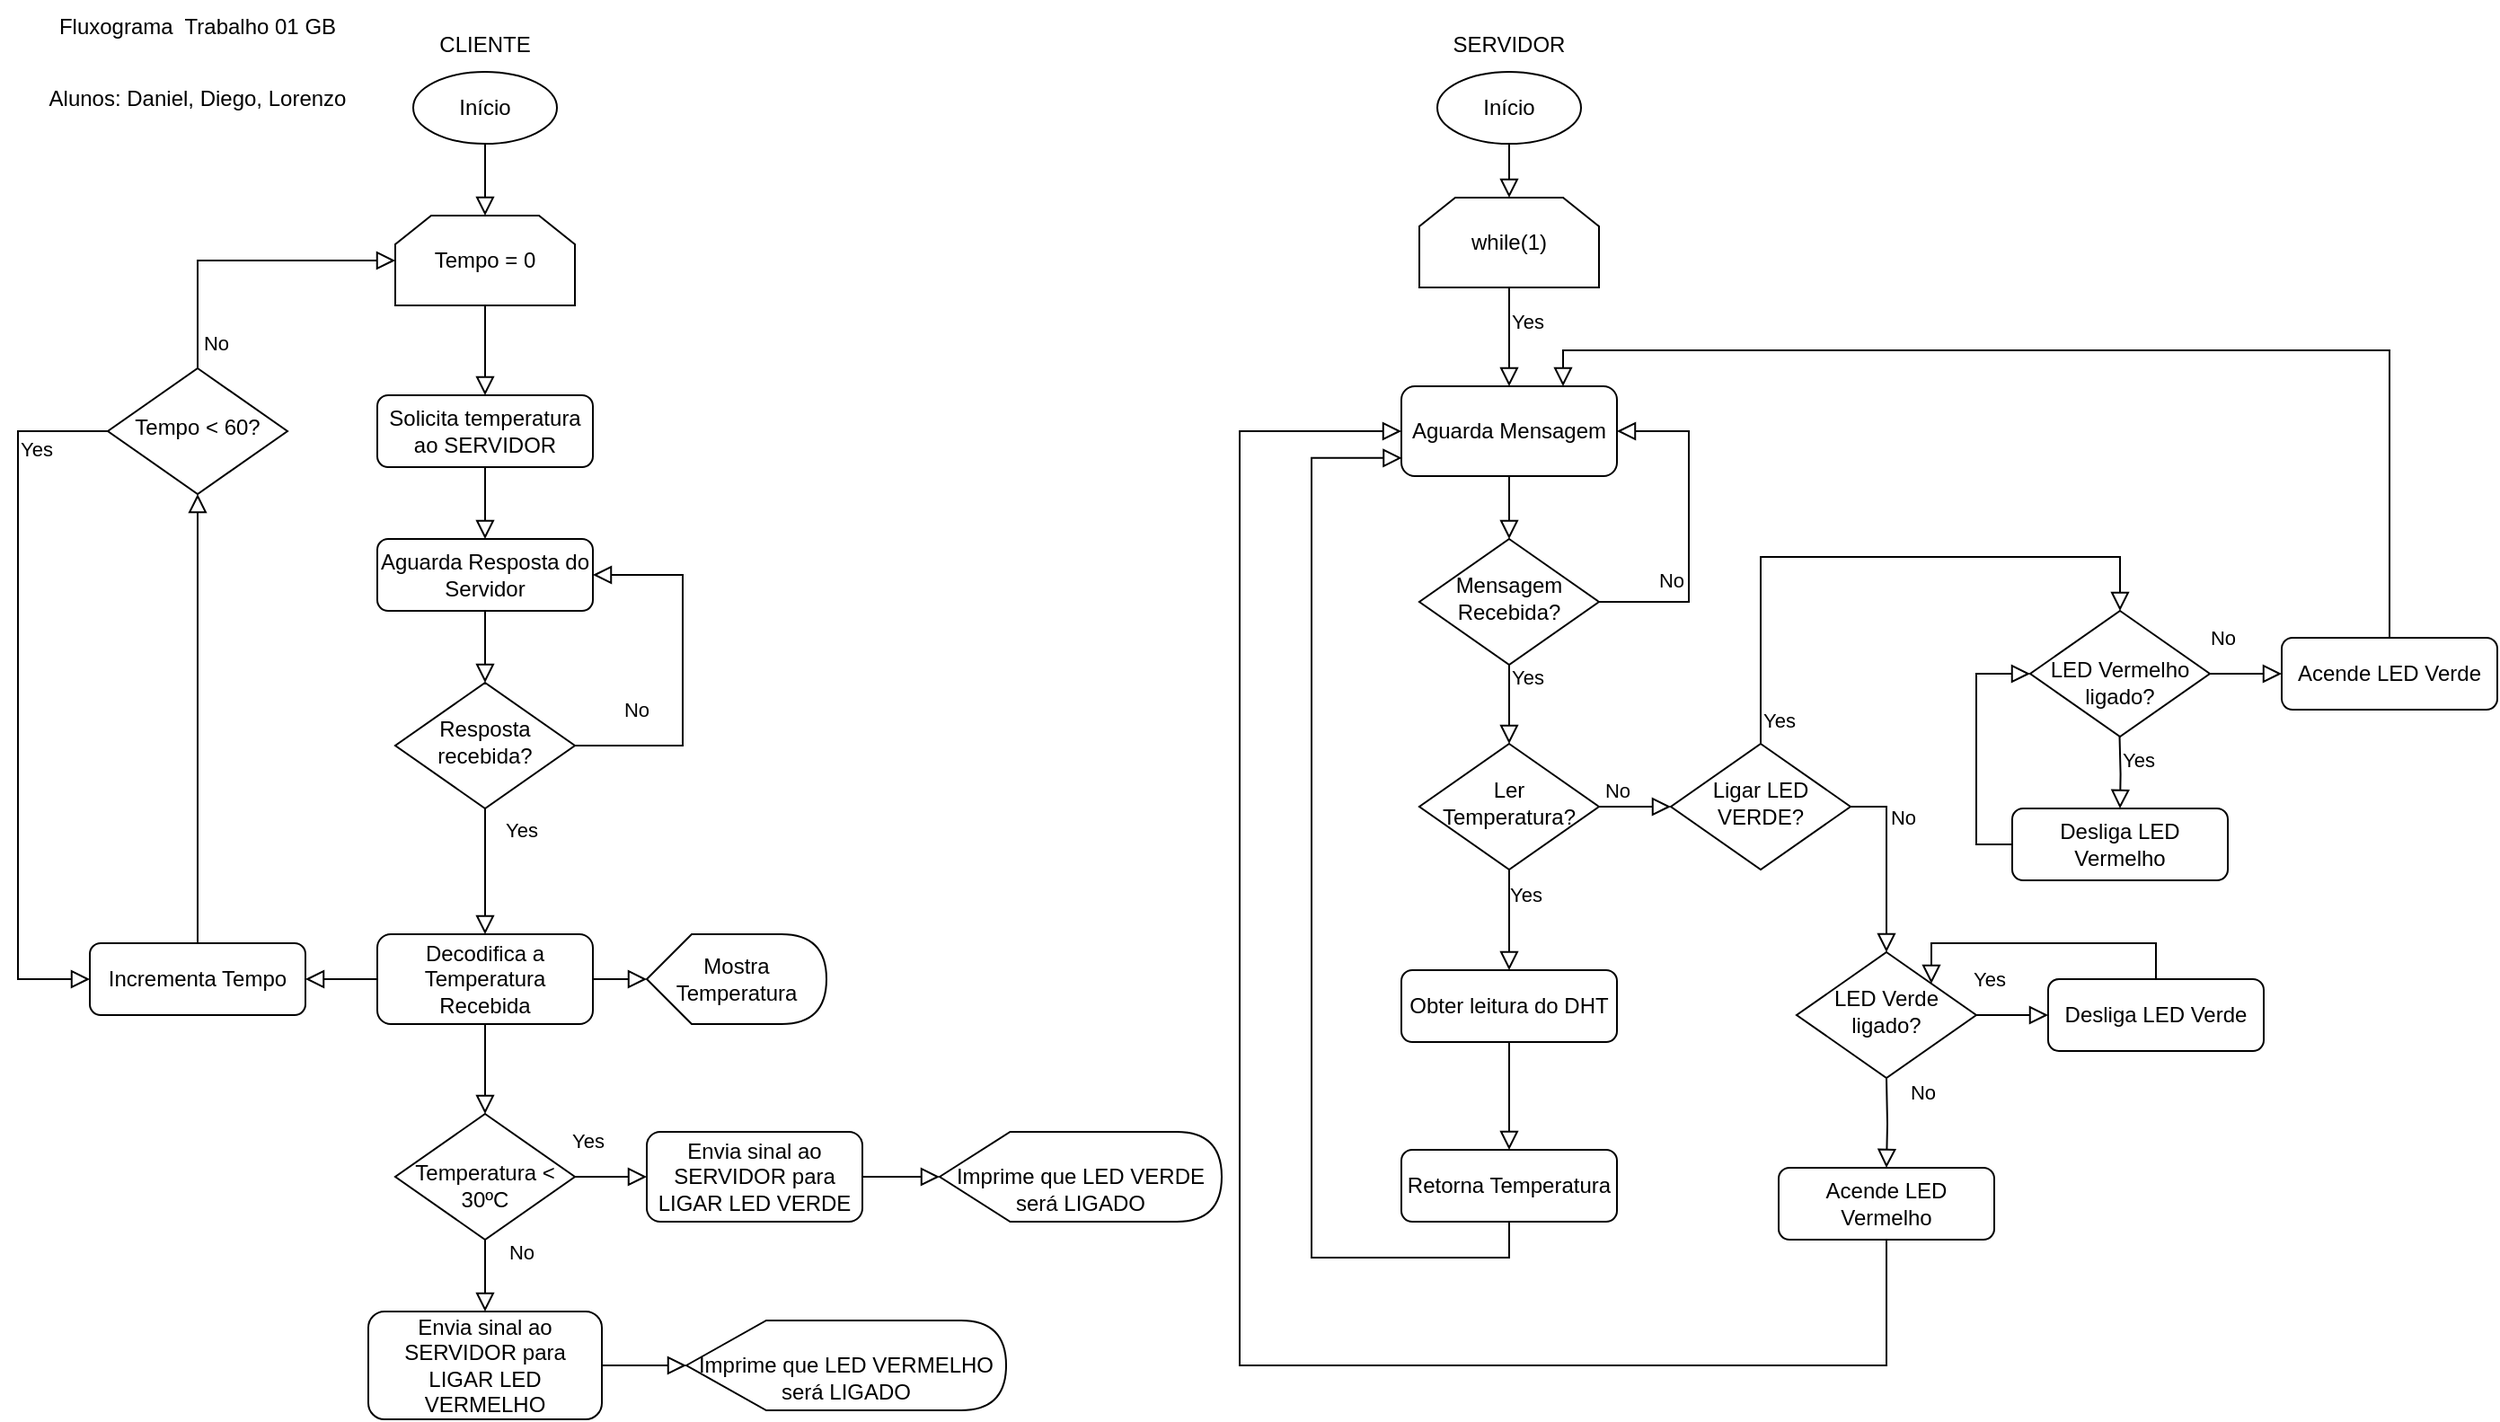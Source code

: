 <mxfile version="20.4.0" type="github">
  <diagram id="C5RBs43oDa-KdzZeNtuy" name="Page-1">
    <mxGraphModel dx="2500" dy="939" grid="1" gridSize="10" guides="1" tooltips="1" connect="1" arrows="1" fold="1" page="1" pageScale="1" pageWidth="827" pageHeight="1169" math="0" shadow="0">
      <root>
        <mxCell id="WIyWlLk6GJQsqaUBKTNV-0" />
        <mxCell id="WIyWlLk6GJQsqaUBKTNV-1" parent="WIyWlLk6GJQsqaUBKTNV-0" />
        <mxCell id="WIyWlLk6GJQsqaUBKTNV-6" value="&lt;br&gt;Temperatura &amp;lt; 30ºC" style="rhombus;whiteSpace=wrap;html=1;shadow=0;fontFamily=Helvetica;fontSize=12;align=center;strokeWidth=1;spacing=6;spacingTop=-4;" parent="WIyWlLk6GJQsqaUBKTNV-1" vertex="1">
          <mxGeometry x="40" y="680" width="100" height="70" as="geometry" />
        </mxCell>
        <mxCell id="WIyWlLk6GJQsqaUBKTNV-8" value="No" style="rounded=0;html=1;jettySize=auto;orthogonalLoop=1;fontSize=11;endArrow=block;endFill=0;endSize=8;strokeWidth=1;shadow=0;labelBackgroundColor=none;edgeStyle=orthogonalEdgeStyle;entryX=0.5;entryY=0;entryDx=0;entryDy=0;" parent="WIyWlLk6GJQsqaUBKTNV-1" target="8JVtXrlxjRocbFg8IjCc-3" edge="1">
          <mxGeometry x="-0.667" y="20" relative="1" as="geometry">
            <mxPoint as="offset" />
            <mxPoint x="870" y="660" as="sourcePoint" />
            <mxPoint x="870" y="640" as="targetPoint" />
          </mxGeometry>
        </mxCell>
        <mxCell id="8JVtXrlxjRocbFg8IjCc-0" value="Início" style="ellipse;whiteSpace=wrap;html=1;" vertex="1" parent="WIyWlLk6GJQsqaUBKTNV-1">
          <mxGeometry x="620" y="100" width="80" height="40" as="geometry" />
        </mxCell>
        <mxCell id="8JVtXrlxjRocbFg8IjCc-1" value="SERVIDOR" style="text;html=1;strokeColor=none;fillColor=none;align=center;verticalAlign=middle;whiteSpace=wrap;rounded=0;" vertex="1" parent="WIyWlLk6GJQsqaUBKTNV-1">
          <mxGeometry x="630" y="70" width="60" height="30" as="geometry" />
        </mxCell>
        <mxCell id="8JVtXrlxjRocbFg8IjCc-2" value="Acende LED Verde" style="rounded=1;whiteSpace=wrap;html=1;fontSize=12;glass=0;strokeWidth=1;shadow=0;" vertex="1" parent="WIyWlLk6GJQsqaUBKTNV-1">
          <mxGeometry x="1090" y="415" width="120" height="40" as="geometry" />
        </mxCell>
        <mxCell id="8JVtXrlxjRocbFg8IjCc-3" value="Acende LED Vermelho" style="rounded=1;whiteSpace=wrap;html=1;fontSize=12;glass=0;strokeWidth=1;shadow=0;" vertex="1" parent="WIyWlLk6GJQsqaUBKTNV-1">
          <mxGeometry x="810" y="710" width="120" height="40" as="geometry" />
        </mxCell>
        <mxCell id="8JVtXrlxjRocbFg8IjCc-4" value="LED Verde ligado?" style="rhombus;whiteSpace=wrap;html=1;shadow=0;fontFamily=Helvetica;fontSize=12;align=center;strokeWidth=1;spacing=6;spacingTop=-4;" vertex="1" parent="WIyWlLk6GJQsqaUBKTNV-1">
          <mxGeometry x="820" y="590" width="100" height="70" as="geometry" />
        </mxCell>
        <mxCell id="8JVtXrlxjRocbFg8IjCc-5" value="No" style="rounded=0;html=1;jettySize=auto;orthogonalLoop=1;fontSize=11;endArrow=block;endFill=0;endSize=8;strokeWidth=1;shadow=0;labelBackgroundColor=none;edgeStyle=orthogonalEdgeStyle;exitX=0.5;exitY=1;exitDx=0;exitDy=0;entryX=0.5;entryY=0;entryDx=0;entryDy=0;" edge="1" parent="WIyWlLk6GJQsqaUBKTNV-1" source="WIyWlLk6GJQsqaUBKTNV-6" target="8JVtXrlxjRocbFg8IjCc-29">
          <mxGeometry x="-0.667" y="20" relative="1" as="geometry">
            <mxPoint as="offset" />
            <mxPoint x="90.0" y="800" as="sourcePoint" />
            <mxPoint x="90" y="800" as="targetPoint" />
          </mxGeometry>
        </mxCell>
        <mxCell id="8JVtXrlxjRocbFg8IjCc-7" value="Desliga LED Verde" style="rounded=1;whiteSpace=wrap;html=1;fontSize=12;glass=0;strokeWidth=1;shadow=0;" vertex="1" parent="WIyWlLk6GJQsqaUBKTNV-1">
          <mxGeometry x="960" y="605" width="120" height="40" as="geometry" />
        </mxCell>
        <mxCell id="8JVtXrlxjRocbFg8IjCc-8" value="Yes" style="rounded=0;html=1;jettySize=auto;orthogonalLoop=1;fontSize=11;endArrow=block;endFill=0;endSize=8;strokeWidth=1;shadow=0;labelBackgroundColor=none;edgeStyle=orthogonalEdgeStyle;exitX=1;exitY=0.5;exitDx=0;exitDy=0;entryX=0;entryY=0.5;entryDx=0;entryDy=0;" edge="1" parent="WIyWlLk6GJQsqaUBKTNV-1" source="8JVtXrlxjRocbFg8IjCc-4" target="8JVtXrlxjRocbFg8IjCc-7">
          <mxGeometry x="-0.667" y="20" relative="1" as="geometry">
            <mxPoint as="offset" />
            <mxPoint x="920.0" y="570" as="sourcePoint" />
            <mxPoint x="920.0" y="630" as="targetPoint" />
          </mxGeometry>
        </mxCell>
        <mxCell id="8JVtXrlxjRocbFg8IjCc-9" value="" style="rounded=0;html=1;jettySize=auto;orthogonalLoop=1;fontSize=11;endArrow=block;endFill=0;endSize=8;strokeWidth=1;shadow=0;labelBackgroundColor=none;edgeStyle=orthogonalEdgeStyle;exitX=0.5;exitY=0;exitDx=0;exitDy=0;entryX=1;entryY=0;entryDx=0;entryDy=0;" edge="1" parent="WIyWlLk6GJQsqaUBKTNV-1" source="8JVtXrlxjRocbFg8IjCc-7" target="8JVtXrlxjRocbFg8IjCc-4">
          <mxGeometry relative="1" as="geometry">
            <mxPoint x="920" y="569.69" as="sourcePoint" />
            <mxPoint x="988.3" y="569.97" as="targetPoint" />
            <Array as="points">
              <mxPoint x="1020" y="585" />
              <mxPoint x="895" y="585" />
            </Array>
          </mxGeometry>
        </mxCell>
        <mxCell id="8JVtXrlxjRocbFg8IjCc-10" value="&lt;br&gt;LED Vermelho ligado?" style="rhombus;whiteSpace=wrap;html=1;shadow=0;fontFamily=Helvetica;fontSize=12;align=center;strokeWidth=1;spacing=6;spacingTop=-4;" vertex="1" parent="WIyWlLk6GJQsqaUBKTNV-1">
          <mxGeometry x="950" y="400" width="100" height="70" as="geometry" />
        </mxCell>
        <mxCell id="8JVtXrlxjRocbFg8IjCc-11" value="Desliga LED Vermelho" style="rounded=1;whiteSpace=wrap;html=1;fontSize=12;glass=0;strokeWidth=1;shadow=0;" vertex="1" parent="WIyWlLk6GJQsqaUBKTNV-1">
          <mxGeometry x="940" y="510" width="120" height="40" as="geometry" />
        </mxCell>
        <mxCell id="8JVtXrlxjRocbFg8IjCc-12" value="" style="rounded=0;html=1;jettySize=auto;orthogonalLoop=1;fontSize=11;endArrow=block;endFill=0;endSize=8;strokeWidth=1;shadow=0;labelBackgroundColor=none;edgeStyle=orthogonalEdgeStyle;exitX=0;exitY=0.5;exitDx=0;exitDy=0;entryX=0;entryY=0.5;entryDx=0;entryDy=0;" edge="1" parent="WIyWlLk6GJQsqaUBKTNV-1" source="8JVtXrlxjRocbFg8IjCc-11" target="8JVtXrlxjRocbFg8IjCc-10">
          <mxGeometry relative="1" as="geometry">
            <mxPoint x="975" y="497.48" as="sourcePoint" />
            <mxPoint x="880.0" y="499.98" as="targetPoint" />
          </mxGeometry>
        </mxCell>
        <mxCell id="8JVtXrlxjRocbFg8IjCc-13" value="Yes" style="rounded=0;html=1;jettySize=auto;orthogonalLoop=1;fontSize=11;endArrow=block;endFill=0;endSize=8;strokeWidth=1;shadow=0;labelBackgroundColor=none;edgeStyle=orthogonalEdgeStyle;exitX=0.5;exitY=1;exitDx=0;exitDy=0;entryX=0.5;entryY=0;entryDx=0;entryDy=0;" edge="1" parent="WIyWlLk6GJQsqaUBKTNV-1" target="8JVtXrlxjRocbFg8IjCc-11">
          <mxGeometry x="-0.323" y="10" relative="1" as="geometry">
            <mxPoint as="offset" />
            <mxPoint x="999.76" y="470" as="sourcePoint" />
            <mxPoint x="1000" y="500" as="targetPoint" />
          </mxGeometry>
        </mxCell>
        <mxCell id="8JVtXrlxjRocbFg8IjCc-15" value="Yes" style="rounded=0;html=1;jettySize=auto;orthogonalLoop=1;fontSize=11;endArrow=block;endFill=0;endSize=8;strokeWidth=1;shadow=0;labelBackgroundColor=none;edgeStyle=orthogonalEdgeStyle;exitX=1;exitY=0.5;exitDx=0;exitDy=0;entryX=0;entryY=0.5;entryDx=0;entryDy=0;" edge="1" parent="WIyWlLk6GJQsqaUBKTNV-1" source="WIyWlLk6GJQsqaUBKTNV-6" target="8JVtXrlxjRocbFg8IjCc-26">
          <mxGeometry x="-0.667" y="20" relative="1" as="geometry">
            <mxPoint as="offset" />
            <mxPoint x="70" y="760" as="sourcePoint" />
            <mxPoint x="200" y="715" as="targetPoint" />
          </mxGeometry>
        </mxCell>
        <mxCell id="8JVtXrlxjRocbFg8IjCc-16" value="No" style="rounded=0;html=1;jettySize=auto;orthogonalLoop=1;fontSize=11;endArrow=block;endFill=0;endSize=8;strokeWidth=1;shadow=0;labelBackgroundColor=none;edgeStyle=orthogonalEdgeStyle;exitX=1;exitY=0.5;exitDx=0;exitDy=0;entryX=0;entryY=0.5;entryDx=0;entryDy=0;" edge="1" parent="WIyWlLk6GJQsqaUBKTNV-1" source="8JVtXrlxjRocbFg8IjCc-10" target="8JVtXrlxjRocbFg8IjCc-2">
          <mxGeometry x="-0.667" y="20" relative="1" as="geometry">
            <mxPoint as="offset" />
            <mxPoint x="880" y="445" as="sourcePoint" />
            <mxPoint x="960" y="445" as="targetPoint" />
          </mxGeometry>
        </mxCell>
        <mxCell id="8JVtXrlxjRocbFg8IjCc-17" value="Início" style="ellipse;whiteSpace=wrap;html=1;" vertex="1" parent="WIyWlLk6GJQsqaUBKTNV-1">
          <mxGeometry x="50" y="100" width="80" height="40" as="geometry" />
        </mxCell>
        <mxCell id="8JVtXrlxjRocbFg8IjCc-18" value="CLIENTE" style="text;html=1;strokeColor=none;fillColor=none;align=center;verticalAlign=middle;whiteSpace=wrap;rounded=0;" vertex="1" parent="WIyWlLk6GJQsqaUBKTNV-1">
          <mxGeometry x="60" y="70" width="60" height="30" as="geometry" />
        </mxCell>
        <mxCell id="8JVtXrlxjRocbFg8IjCc-20" value="Tempo = 0" style="shape=loopLimit;whiteSpace=wrap;html=1;comic=0;" vertex="1" parent="WIyWlLk6GJQsqaUBKTNV-1">
          <mxGeometry x="40" y="180" width="100" height="50" as="geometry" />
        </mxCell>
        <mxCell id="8JVtXrlxjRocbFg8IjCc-21" value="while(1)" style="shape=loopLimit;whiteSpace=wrap;html=1;comic=0;" vertex="1" parent="WIyWlLk6GJQsqaUBKTNV-1">
          <mxGeometry x="610" y="170" width="100" height="50" as="geometry" />
        </mxCell>
        <mxCell id="8JVtXrlxjRocbFg8IjCc-22" value="Solicita temperatura ao SERVIDOR" style="rounded=1;whiteSpace=wrap;html=1;fontSize=12;glass=0;strokeWidth=1;shadow=0;" vertex="1" parent="WIyWlLk6GJQsqaUBKTNV-1">
          <mxGeometry x="30" y="280" width="120" height="40" as="geometry" />
        </mxCell>
        <mxCell id="8JVtXrlxjRocbFg8IjCc-24" value="Decodifica a Temperatura Recebida" style="rounded=1;whiteSpace=wrap;html=1;fontSize=12;glass=0;strokeWidth=1;shadow=0;" vertex="1" parent="WIyWlLk6GJQsqaUBKTNV-1">
          <mxGeometry x="30" y="580" width="120" height="50" as="geometry" />
        </mxCell>
        <mxCell id="8JVtXrlxjRocbFg8IjCc-25" value="" style="rounded=0;html=1;jettySize=auto;orthogonalLoop=1;fontSize=11;endArrow=block;endFill=0;endSize=8;strokeWidth=1;shadow=0;labelBackgroundColor=none;edgeStyle=orthogonalEdgeStyle;exitX=0.5;exitY=1;exitDx=0;exitDy=0;entryX=0.5;entryY=0;entryDx=0;entryDy=0;" edge="1" parent="WIyWlLk6GJQsqaUBKTNV-1" source="8JVtXrlxjRocbFg8IjCc-24" target="WIyWlLk6GJQsqaUBKTNV-6">
          <mxGeometry x="-0.667" y="20" relative="1" as="geometry">
            <mxPoint as="offset" />
            <mxPoint x="80" y="625" as="sourcePoint" />
            <mxPoint x="80" y="735" as="targetPoint" />
          </mxGeometry>
        </mxCell>
        <mxCell id="8JVtXrlxjRocbFg8IjCc-26" value="Envia sinal ao SERVIDOR para LIGAR LED VERDE" style="rounded=1;whiteSpace=wrap;html=1;fontSize=12;glass=0;strokeWidth=1;shadow=0;" vertex="1" parent="WIyWlLk6GJQsqaUBKTNV-1">
          <mxGeometry x="180" y="690" width="120" height="50" as="geometry" />
        </mxCell>
        <mxCell id="8JVtXrlxjRocbFg8IjCc-29" value="Envia sinal ao SERVIDOR para LIGAR LED VERMELHO" style="rounded=1;whiteSpace=wrap;html=1;fontSize=12;glass=0;strokeWidth=1;shadow=0;" vertex="1" parent="WIyWlLk6GJQsqaUBKTNV-1">
          <mxGeometry x="25" y="790" width="130" height="60" as="geometry" />
        </mxCell>
        <mxCell id="8JVtXrlxjRocbFg8IjCc-31" value="Mostra Temperatura" style="shape=display;whiteSpace=wrap;html=1;comic=0;" vertex="1" parent="WIyWlLk6GJQsqaUBKTNV-1">
          <mxGeometry x="180" y="580" width="100" height="50" as="geometry" />
        </mxCell>
        <mxCell id="8JVtXrlxjRocbFg8IjCc-32" value="" style="rounded=0;html=1;jettySize=auto;orthogonalLoop=1;fontSize=11;endArrow=block;endFill=0;endSize=8;strokeWidth=1;shadow=0;labelBackgroundColor=none;edgeStyle=orthogonalEdgeStyle;exitX=1;exitY=0.5;exitDx=0;exitDy=0;" edge="1" parent="WIyWlLk6GJQsqaUBKTNV-1" source="8JVtXrlxjRocbFg8IjCc-24" target="8JVtXrlxjRocbFg8IjCc-31">
          <mxGeometry x="-0.667" y="20" relative="1" as="geometry">
            <mxPoint as="offset" />
            <mxPoint x="170" y="620.0" as="sourcePoint" />
            <mxPoint x="170" y="670.0" as="targetPoint" />
          </mxGeometry>
        </mxCell>
        <mxCell id="8JVtXrlxjRocbFg8IjCc-33" value="&lt;br&gt;Imprime que LED VERDE será LIGADO" style="shape=display;whiteSpace=wrap;html=1;comic=0;" vertex="1" parent="WIyWlLk6GJQsqaUBKTNV-1">
          <mxGeometry x="343" y="690" width="157" height="50" as="geometry" />
        </mxCell>
        <mxCell id="8JVtXrlxjRocbFg8IjCc-34" value="" style="rounded=0;html=1;jettySize=auto;orthogonalLoop=1;fontSize=11;endArrow=block;endFill=0;endSize=8;strokeWidth=1;shadow=0;labelBackgroundColor=none;edgeStyle=orthogonalEdgeStyle;exitX=1;exitY=0.5;exitDx=0;exitDy=0;entryX=0;entryY=0.5;entryDx=0;entryDy=0;entryPerimeter=0;" edge="1" parent="WIyWlLk6GJQsqaUBKTNV-1" source="8JVtXrlxjRocbFg8IjCc-26" target="8JVtXrlxjRocbFg8IjCc-33">
          <mxGeometry x="-0.667" y="20" relative="1" as="geometry">
            <mxPoint as="offset" />
            <mxPoint x="310" y="714.89" as="sourcePoint" />
            <mxPoint x="340" y="714.89" as="targetPoint" />
          </mxGeometry>
        </mxCell>
        <mxCell id="8JVtXrlxjRocbFg8IjCc-35" value="&lt;br&gt;Imprime que LED VERMELHO será LIGADO" style="shape=display;whiteSpace=wrap;html=1;comic=0;" vertex="1" parent="WIyWlLk6GJQsqaUBKTNV-1">
          <mxGeometry x="202" y="795" width="178" height="50" as="geometry" />
        </mxCell>
        <mxCell id="8JVtXrlxjRocbFg8IjCc-36" value="" style="rounded=0;html=1;jettySize=auto;orthogonalLoop=1;fontSize=11;endArrow=block;endFill=0;endSize=8;strokeWidth=1;shadow=0;labelBackgroundColor=none;edgeStyle=orthogonalEdgeStyle;exitX=1;exitY=0.5;exitDx=0;exitDy=0;entryX=0;entryY=0.5;entryDx=0;entryDy=0;entryPerimeter=0;" edge="1" parent="WIyWlLk6GJQsqaUBKTNV-1" source="8JVtXrlxjRocbFg8IjCc-29" target="8JVtXrlxjRocbFg8IjCc-35">
          <mxGeometry x="-0.667" y="20" relative="1" as="geometry">
            <mxPoint as="offset" />
            <mxPoint x="159.0" y="814.9" as="sourcePoint" />
            <mxPoint x="202" y="814.9" as="targetPoint" />
          </mxGeometry>
        </mxCell>
        <mxCell id="8JVtXrlxjRocbFg8IjCc-37" value="Incrementa Tempo" style="rounded=1;whiteSpace=wrap;html=1;fontSize=12;glass=0;strokeWidth=1;shadow=0;" vertex="1" parent="WIyWlLk6GJQsqaUBKTNV-1">
          <mxGeometry x="-130" y="585" width="120" height="40" as="geometry" />
        </mxCell>
        <mxCell id="8JVtXrlxjRocbFg8IjCc-38" value="" style="rounded=0;html=1;jettySize=auto;orthogonalLoop=1;fontSize=11;endArrow=block;endFill=0;endSize=8;strokeWidth=1;shadow=0;labelBackgroundColor=none;edgeStyle=orthogonalEdgeStyle;exitX=0;exitY=0.5;exitDx=0;exitDy=0;entryX=1;entryY=0.5;entryDx=0;entryDy=0;" edge="1" parent="WIyWlLk6GJQsqaUBKTNV-1" source="8JVtXrlxjRocbFg8IjCc-24" target="8JVtXrlxjRocbFg8IjCc-37">
          <mxGeometry x="-0.667" y="20" relative="1" as="geometry">
            <mxPoint as="offset" />
            <mxPoint x="160" y="615" as="sourcePoint" />
            <mxPoint x="190" y="615" as="targetPoint" />
          </mxGeometry>
        </mxCell>
        <mxCell id="8JVtXrlxjRocbFg8IjCc-40" value="" style="rounded=0;html=1;jettySize=auto;orthogonalLoop=1;fontSize=11;endArrow=block;endFill=0;endSize=8;strokeWidth=1;shadow=0;labelBackgroundColor=none;edgeStyle=orthogonalEdgeStyle;exitX=0.5;exitY=1;exitDx=0;exitDy=0;" edge="1" parent="WIyWlLk6GJQsqaUBKTNV-1" source="8JVtXrlxjRocbFg8IjCc-20">
          <mxGeometry x="-0.667" y="20" relative="1" as="geometry">
            <mxPoint as="offset" />
            <mxPoint x="50" y="425" as="sourcePoint" />
            <mxPoint x="90" y="280" as="targetPoint" />
          </mxGeometry>
        </mxCell>
        <mxCell id="8JVtXrlxjRocbFg8IjCc-42" value="Tempo &amp;lt; 60?" style="rhombus;whiteSpace=wrap;html=1;shadow=0;fontFamily=Helvetica;fontSize=12;align=center;strokeWidth=1;spacing=6;spacingTop=-4;" vertex="1" parent="WIyWlLk6GJQsqaUBKTNV-1">
          <mxGeometry x="-120" y="265" width="100" height="70" as="geometry" />
        </mxCell>
        <mxCell id="8JVtXrlxjRocbFg8IjCc-43" value="" style="rounded=0;html=1;jettySize=auto;orthogonalLoop=1;fontSize=11;endArrow=block;endFill=0;endSize=8;strokeWidth=1;shadow=0;labelBackgroundColor=none;edgeStyle=orthogonalEdgeStyle;exitX=0.5;exitY=0;exitDx=0;exitDy=0;entryX=0.5;entryY=1;entryDx=0;entryDy=0;" edge="1" parent="WIyWlLk6GJQsqaUBKTNV-1" source="8JVtXrlxjRocbFg8IjCc-37" target="8JVtXrlxjRocbFg8IjCc-42">
          <mxGeometry x="-0.667" y="20" relative="1" as="geometry">
            <mxPoint as="offset" />
            <mxPoint x="130" y="330" as="sourcePoint" />
            <mxPoint x="130" y="390.0" as="targetPoint" />
          </mxGeometry>
        </mxCell>
        <mxCell id="8JVtXrlxjRocbFg8IjCc-45" value="Yes" style="rounded=0;html=1;jettySize=auto;orthogonalLoop=1;fontSize=11;endArrow=block;endFill=0;endSize=8;strokeWidth=1;shadow=0;labelBackgroundColor=none;edgeStyle=orthogonalEdgeStyle;exitX=0;exitY=0.5;exitDx=0;exitDy=0;entryX=0;entryY=0.5;entryDx=0;entryDy=0;" edge="1" parent="WIyWlLk6GJQsqaUBKTNV-1" source="8JVtXrlxjRocbFg8IjCc-42" target="8JVtXrlxjRocbFg8IjCc-37">
          <mxGeometry x="-0.696" y="10" relative="1" as="geometry">
            <mxPoint as="offset" />
            <mxPoint x="-180" y="365.0" as="sourcePoint" />
            <mxPoint x="-140" y="365.0" as="targetPoint" />
            <Array as="points">
              <mxPoint x="-170" y="300" />
              <mxPoint x="-170" y="605" />
            </Array>
          </mxGeometry>
        </mxCell>
        <mxCell id="8JVtXrlxjRocbFg8IjCc-46" value="No" style="rounded=0;html=1;jettySize=auto;orthogonalLoop=1;fontSize=11;endArrow=block;endFill=0;endSize=8;strokeWidth=1;shadow=0;labelBackgroundColor=none;edgeStyle=orthogonalEdgeStyle;exitX=0.5;exitY=0;exitDx=0;exitDy=0;entryX=0;entryY=0.5;entryDx=0;entryDy=0;" edge="1" parent="WIyWlLk6GJQsqaUBKTNV-1" source="8JVtXrlxjRocbFg8IjCc-42" target="8JVtXrlxjRocbFg8IjCc-20">
          <mxGeometry x="-0.831" y="-10" relative="1" as="geometry">
            <mxPoint as="offset" />
            <mxPoint x="-140" y="310" as="sourcePoint" />
            <mxPoint x="-150" y="415.0" as="targetPoint" />
          </mxGeometry>
        </mxCell>
        <mxCell id="8JVtXrlxjRocbFg8IjCc-47" value="" style="rounded=0;html=1;jettySize=auto;orthogonalLoop=1;fontSize=11;endArrow=block;endFill=0;endSize=8;strokeWidth=1;shadow=0;labelBackgroundColor=none;edgeStyle=orthogonalEdgeStyle;exitX=0.5;exitY=1;exitDx=0;exitDy=0;entryX=0.5;entryY=0;entryDx=0;entryDy=0;" edge="1" parent="WIyWlLk6GJQsqaUBKTNV-1" source="8JVtXrlxjRocbFg8IjCc-17" target="8JVtXrlxjRocbFg8IjCc-20">
          <mxGeometry x="-0.667" y="20" relative="1" as="geometry">
            <mxPoint as="offset" />
            <mxPoint x="100" y="240.0" as="sourcePoint" />
            <mxPoint x="100" y="290" as="targetPoint" />
          </mxGeometry>
        </mxCell>
        <mxCell id="8JVtXrlxjRocbFg8IjCc-48" value="Aguarda Mensagem" style="rounded=1;whiteSpace=wrap;html=1;fontSize=12;glass=0;strokeWidth=1;shadow=0;" vertex="1" parent="WIyWlLk6GJQsqaUBKTNV-1">
          <mxGeometry x="600" y="275" width="120" height="50" as="geometry" />
        </mxCell>
        <mxCell id="8JVtXrlxjRocbFg8IjCc-49" value="Yes" style="rounded=0;html=1;jettySize=auto;orthogonalLoop=1;fontSize=11;endArrow=block;endFill=0;endSize=8;strokeWidth=1;shadow=0;labelBackgroundColor=none;edgeStyle=orthogonalEdgeStyle;exitX=0.5;exitY=1;exitDx=0;exitDy=0;entryX=0.5;entryY=0;entryDx=0;entryDy=0;" edge="1" parent="WIyWlLk6GJQsqaUBKTNV-1" source="8JVtXrlxjRocbFg8IjCc-21" target="8JVtXrlxjRocbFg8IjCc-48">
          <mxGeometry x="-0.323" y="10" relative="1" as="geometry">
            <mxPoint as="offset" />
            <mxPoint x="679.76" y="400" as="sourcePoint" />
            <mxPoint x="660" y="270" as="targetPoint" />
          </mxGeometry>
        </mxCell>
        <mxCell id="8JVtXrlxjRocbFg8IjCc-50" value="Mensagem Recebida?" style="rhombus;whiteSpace=wrap;html=1;shadow=0;fontFamily=Helvetica;fontSize=12;align=center;strokeWidth=1;spacing=6;spacingTop=-4;" vertex="1" parent="WIyWlLk6GJQsqaUBKTNV-1">
          <mxGeometry x="610" y="360" width="100" height="70" as="geometry" />
        </mxCell>
        <mxCell id="8JVtXrlxjRocbFg8IjCc-51" value="No" style="rounded=0;html=1;jettySize=auto;orthogonalLoop=1;fontSize=11;endArrow=block;endFill=0;endSize=8;strokeWidth=1;shadow=0;labelBackgroundColor=none;edgeStyle=orthogonalEdgeStyle;exitX=1;exitY=0.5;exitDx=0;exitDy=0;entryX=1;entryY=0.5;entryDx=0;entryDy=0;" edge="1" parent="WIyWlLk6GJQsqaUBKTNV-1" source="8JVtXrlxjRocbFg8IjCc-50" target="8JVtXrlxjRocbFg8IjCc-48">
          <mxGeometry x="-0.323" y="10" relative="1" as="geometry">
            <mxPoint as="offset" />
            <mxPoint x="719.76" y="400" as="sourcePoint" />
            <mxPoint x="720" y="440" as="targetPoint" />
            <Array as="points">
              <mxPoint x="760" y="395" />
              <mxPoint x="760" y="300" />
            </Array>
          </mxGeometry>
        </mxCell>
        <mxCell id="8JVtXrlxjRocbFg8IjCc-52" value="" style="rounded=0;html=1;jettySize=auto;orthogonalLoop=1;fontSize=11;endArrow=block;endFill=0;endSize=8;strokeWidth=1;shadow=0;labelBackgroundColor=none;edgeStyle=orthogonalEdgeStyle;exitX=0.5;exitY=1;exitDx=0;exitDy=0;" edge="1" parent="WIyWlLk6GJQsqaUBKTNV-1" source="8JVtXrlxjRocbFg8IjCc-48" target="8JVtXrlxjRocbFg8IjCc-50">
          <mxGeometry relative="1" as="geometry">
            <mxPoint x="720" y="405.0" as="sourcePoint" />
            <mxPoint x="730" y="310" as="targetPoint" />
          </mxGeometry>
        </mxCell>
        <mxCell id="8JVtXrlxjRocbFg8IjCc-53" value="Yes" style="rounded=0;html=1;jettySize=auto;orthogonalLoop=1;fontSize=11;endArrow=block;endFill=0;endSize=8;strokeWidth=1;shadow=0;labelBackgroundColor=none;edgeStyle=orthogonalEdgeStyle;exitX=0.5;exitY=1;exitDx=0;exitDy=0;entryX=0.5;entryY=0;entryDx=0;entryDy=0;" edge="1" parent="WIyWlLk6GJQsqaUBKTNV-1" source="8JVtXrlxjRocbFg8IjCc-50" target="8JVtXrlxjRocbFg8IjCc-54">
          <mxGeometry x="-0.714" y="10" relative="1" as="geometry">
            <mxPoint as="offset" />
            <mxPoint x="730" y="415.0" as="sourcePoint" />
            <mxPoint x="660" y="500" as="targetPoint" />
            <Array as="points" />
          </mxGeometry>
        </mxCell>
        <mxCell id="8JVtXrlxjRocbFg8IjCc-54" value="Ler Temperatura?" style="rhombus;whiteSpace=wrap;html=1;shadow=0;fontFamily=Helvetica;fontSize=12;align=center;strokeWidth=1;spacing=6;spacingTop=-4;" vertex="1" parent="WIyWlLk6GJQsqaUBKTNV-1">
          <mxGeometry x="610" y="474" width="100" height="70" as="geometry" />
        </mxCell>
        <mxCell id="8JVtXrlxjRocbFg8IjCc-56" value="Ligar LED VERDE?" style="rhombus;whiteSpace=wrap;html=1;shadow=0;fontFamily=Helvetica;fontSize=12;align=center;strokeWidth=1;spacing=6;spacingTop=-4;" vertex="1" parent="WIyWlLk6GJQsqaUBKTNV-1">
          <mxGeometry x="750" y="474" width="100" height="70" as="geometry" />
        </mxCell>
        <mxCell id="8JVtXrlxjRocbFg8IjCc-57" value="No" style="rounded=0;html=1;jettySize=auto;orthogonalLoop=1;fontSize=11;endArrow=block;endFill=0;endSize=8;strokeWidth=1;shadow=0;labelBackgroundColor=none;edgeStyle=orthogonalEdgeStyle;exitX=1;exitY=0.5;exitDx=0;exitDy=0;entryX=0;entryY=0.5;entryDx=0;entryDy=0;" edge="1" parent="WIyWlLk6GJQsqaUBKTNV-1" source="8JVtXrlxjRocbFg8IjCc-54" target="8JVtXrlxjRocbFg8IjCc-56">
          <mxGeometry x="-0.5" y="9" relative="1" as="geometry">
            <mxPoint as="offset" />
            <mxPoint x="720.0" y="505.0" as="sourcePoint" />
            <mxPoint x="760.0" y="505.0" as="targetPoint" />
          </mxGeometry>
        </mxCell>
        <mxCell id="8JVtXrlxjRocbFg8IjCc-58" value="No" style="rounded=0;html=1;jettySize=auto;orthogonalLoop=1;fontSize=11;endArrow=block;endFill=0;endSize=8;strokeWidth=1;shadow=0;labelBackgroundColor=none;edgeStyle=orthogonalEdgeStyle;exitX=1;exitY=0.5;exitDx=0;exitDy=0;entryX=0.5;entryY=0;entryDx=0;entryDy=0;" edge="1" parent="WIyWlLk6GJQsqaUBKTNV-1" source="8JVtXrlxjRocbFg8IjCc-56" target="8JVtXrlxjRocbFg8IjCc-4">
          <mxGeometry x="-0.5" y="9" relative="1" as="geometry">
            <mxPoint as="offset" />
            <mxPoint x="859" y="509" as="sourcePoint" />
            <mxPoint x="899" y="509" as="targetPoint" />
          </mxGeometry>
        </mxCell>
        <mxCell id="8JVtXrlxjRocbFg8IjCc-59" value="Yes" style="rounded=0;html=1;jettySize=auto;orthogonalLoop=1;fontSize=11;endArrow=block;endFill=0;endSize=8;strokeWidth=1;shadow=0;labelBackgroundColor=none;edgeStyle=orthogonalEdgeStyle;exitX=0.5;exitY=0;exitDx=0;exitDy=0;entryX=0.5;entryY=0;entryDx=0;entryDy=0;" edge="1" parent="WIyWlLk6GJQsqaUBKTNV-1" source="8JVtXrlxjRocbFg8IjCc-56" target="8JVtXrlxjRocbFg8IjCc-10">
          <mxGeometry x="-0.919" y="-10" relative="1" as="geometry">
            <mxPoint as="offset" />
            <mxPoint x="860" y="519" as="sourcePoint" />
            <mxPoint x="1050" y="360" as="targetPoint" />
            <Array as="points">
              <mxPoint x="800" y="370" />
              <mxPoint x="1000" y="370" />
            </Array>
          </mxGeometry>
        </mxCell>
        <mxCell id="8JVtXrlxjRocbFg8IjCc-60" value="" style="rounded=0;html=1;jettySize=auto;orthogonalLoop=1;fontSize=11;endArrow=block;endFill=0;endSize=8;strokeWidth=1;shadow=0;labelBackgroundColor=none;edgeStyle=orthogonalEdgeStyle;exitX=0.5;exitY=1;exitDx=0;exitDy=0;entryX=0;entryY=0.5;entryDx=0;entryDy=0;" edge="1" parent="WIyWlLk6GJQsqaUBKTNV-1" source="8JVtXrlxjRocbFg8IjCc-3" target="8JVtXrlxjRocbFg8IjCc-48">
          <mxGeometry relative="1" as="geometry">
            <mxPoint as="offset" />
            <mxPoint x="810" y="484" as="sourcePoint" />
            <mxPoint x="520" y="290" as="targetPoint" />
            <Array as="points">
              <mxPoint x="870" y="820" />
              <mxPoint x="510" y="820" />
              <mxPoint x="510" y="300" />
            </Array>
          </mxGeometry>
        </mxCell>
        <mxCell id="8JVtXrlxjRocbFg8IjCc-61" value="" style="rounded=0;html=1;jettySize=auto;orthogonalLoop=1;fontSize=11;endArrow=block;endFill=0;endSize=8;strokeWidth=1;shadow=0;labelBackgroundColor=none;edgeStyle=orthogonalEdgeStyle;exitX=0.5;exitY=0;exitDx=0;exitDy=0;entryX=0.75;entryY=0;entryDx=0;entryDy=0;" edge="1" parent="WIyWlLk6GJQsqaUBKTNV-1" source="8JVtXrlxjRocbFg8IjCc-2" target="8JVtXrlxjRocbFg8IjCc-48">
          <mxGeometry relative="1" as="geometry">
            <mxPoint x="880" y="760" as="sourcePoint" />
            <mxPoint x="610" y="310.0" as="targetPoint" />
          </mxGeometry>
        </mxCell>
        <mxCell id="8JVtXrlxjRocbFg8IjCc-62" value="Obter leitura do DHT" style="rounded=1;whiteSpace=wrap;html=1;fontSize=12;glass=0;strokeWidth=1;shadow=0;" vertex="1" parent="WIyWlLk6GJQsqaUBKTNV-1">
          <mxGeometry x="600" y="600" width="120" height="40" as="geometry" />
        </mxCell>
        <mxCell id="8JVtXrlxjRocbFg8IjCc-63" value="Yes" style="rounded=0;html=1;jettySize=auto;orthogonalLoop=1;fontSize=11;endArrow=block;endFill=0;endSize=8;strokeWidth=1;shadow=0;labelBackgroundColor=none;edgeStyle=orthogonalEdgeStyle;exitX=0.5;exitY=1;exitDx=0;exitDy=0;entryX=0.5;entryY=0;entryDx=0;entryDy=0;" edge="1" parent="WIyWlLk6GJQsqaUBKTNV-1" source="8JVtXrlxjRocbFg8IjCc-54" target="8JVtXrlxjRocbFg8IjCc-62">
          <mxGeometry x="-0.5" y="9" relative="1" as="geometry">
            <mxPoint as="offset" />
            <mxPoint x="720" y="519" as="sourcePoint" />
            <mxPoint x="760" y="519" as="targetPoint" />
          </mxGeometry>
        </mxCell>
        <mxCell id="8JVtXrlxjRocbFg8IjCc-64" value="Retorna Temperatura" style="rounded=1;whiteSpace=wrap;html=1;fontSize=12;glass=0;strokeWidth=1;shadow=0;" vertex="1" parent="WIyWlLk6GJQsqaUBKTNV-1">
          <mxGeometry x="600" y="700" width="120" height="40" as="geometry" />
        </mxCell>
        <mxCell id="8JVtXrlxjRocbFg8IjCc-65" value="" style="rounded=0;html=1;jettySize=auto;orthogonalLoop=1;fontSize=11;endArrow=block;endFill=0;endSize=8;strokeWidth=1;shadow=0;labelBackgroundColor=none;edgeStyle=orthogonalEdgeStyle;exitX=0.5;exitY=1;exitDx=0;exitDy=0;entryX=0.5;entryY=0;entryDx=0;entryDy=0;" edge="1" parent="WIyWlLk6GJQsqaUBKTNV-1" source="8JVtXrlxjRocbFg8IjCc-62" target="8JVtXrlxjRocbFg8IjCc-64">
          <mxGeometry x="-0.5" y="9" relative="1" as="geometry">
            <mxPoint as="offset" />
            <mxPoint x="659.71" y="650" as="sourcePoint" />
            <mxPoint x="690" y="680" as="targetPoint" />
          </mxGeometry>
        </mxCell>
        <mxCell id="8JVtXrlxjRocbFg8IjCc-66" value="" style="rounded=0;html=1;jettySize=auto;orthogonalLoop=1;fontSize=11;endArrow=block;endFill=0;endSize=8;strokeWidth=1;shadow=0;labelBackgroundColor=none;edgeStyle=orthogonalEdgeStyle;exitX=0.5;exitY=1;exitDx=0;exitDy=0;entryX=0.5;entryY=0;entryDx=0;entryDy=0;" edge="1" parent="WIyWlLk6GJQsqaUBKTNV-1" source="8JVtXrlxjRocbFg8IjCc-0" target="8JVtXrlxjRocbFg8IjCc-21">
          <mxGeometry x="-0.667" y="20" relative="1" as="geometry">
            <mxPoint as="offset" />
            <mxPoint x="650" y="130" as="sourcePoint" />
            <mxPoint x="650" y="170" as="targetPoint" />
          </mxGeometry>
        </mxCell>
        <mxCell id="8JVtXrlxjRocbFg8IjCc-67" value="Aguarda Resposta do Servidor" style="rounded=1;whiteSpace=wrap;html=1;fontSize=12;glass=0;strokeWidth=1;shadow=0;" vertex="1" parent="WIyWlLk6GJQsqaUBKTNV-1">
          <mxGeometry x="30" y="360" width="120" height="40" as="geometry" />
        </mxCell>
        <mxCell id="8JVtXrlxjRocbFg8IjCc-68" value="Resposta recebida?" style="rhombus;whiteSpace=wrap;html=1;shadow=0;fontFamily=Helvetica;fontSize=12;align=center;strokeWidth=1;spacing=6;spacingTop=-4;" vertex="1" parent="WIyWlLk6GJQsqaUBKTNV-1">
          <mxGeometry x="40" y="440" width="100" height="70" as="geometry" />
        </mxCell>
        <mxCell id="8JVtXrlxjRocbFg8IjCc-69" value="" style="rounded=0;html=1;jettySize=auto;orthogonalLoop=1;fontSize=11;endArrow=block;endFill=0;endSize=8;strokeWidth=1;shadow=0;labelBackgroundColor=none;edgeStyle=orthogonalEdgeStyle;exitX=0.5;exitY=1;exitDx=0;exitDy=0;entryX=0.5;entryY=0;entryDx=0;entryDy=0;" edge="1" parent="WIyWlLk6GJQsqaUBKTNV-1" source="8JVtXrlxjRocbFg8IjCc-22" target="8JVtXrlxjRocbFg8IjCc-67">
          <mxGeometry relative="1" as="geometry">
            <mxPoint x="100" y="490" as="sourcePoint" />
            <mxPoint x="100" y="540" as="targetPoint" />
          </mxGeometry>
        </mxCell>
        <mxCell id="8JVtXrlxjRocbFg8IjCc-70" value="" style="rounded=0;html=1;jettySize=auto;orthogonalLoop=1;fontSize=11;endArrow=block;endFill=0;endSize=8;strokeWidth=1;shadow=0;labelBackgroundColor=none;edgeStyle=orthogonalEdgeStyle;exitX=0.5;exitY=1;exitDx=0;exitDy=0;entryX=0.5;entryY=0;entryDx=0;entryDy=0;" edge="1" parent="WIyWlLk6GJQsqaUBKTNV-1" source="8JVtXrlxjRocbFg8IjCc-67" target="8JVtXrlxjRocbFg8IjCc-68">
          <mxGeometry relative="1" as="geometry">
            <mxPoint x="100" y="330" as="sourcePoint" />
            <mxPoint x="100" y="370" as="targetPoint" />
          </mxGeometry>
        </mxCell>
        <mxCell id="8JVtXrlxjRocbFg8IjCc-71" value="Yes" style="rounded=0;html=1;jettySize=auto;orthogonalLoop=1;fontSize=11;endArrow=block;endFill=0;endSize=8;strokeWidth=1;shadow=0;labelBackgroundColor=none;edgeStyle=orthogonalEdgeStyle;exitX=0.5;exitY=1;exitDx=0;exitDy=0;entryX=0.5;entryY=0;entryDx=0;entryDy=0;" edge="1" parent="WIyWlLk6GJQsqaUBKTNV-1" source="8JVtXrlxjRocbFg8IjCc-68" target="8JVtXrlxjRocbFg8IjCc-24">
          <mxGeometry x="-0.667" y="20" relative="1" as="geometry">
            <mxPoint as="offset" />
            <mxPoint x="90" y="545" as="sourcePoint" />
            <mxPoint x="130" y="545" as="targetPoint" />
          </mxGeometry>
        </mxCell>
        <mxCell id="8JVtXrlxjRocbFg8IjCc-72" value="No" style="rounded=0;html=1;jettySize=auto;orthogonalLoop=1;fontSize=11;endArrow=block;endFill=0;endSize=8;strokeWidth=1;shadow=0;labelBackgroundColor=none;edgeStyle=orthogonalEdgeStyle;exitX=1;exitY=0.5;exitDx=0;exitDy=0;entryX=1;entryY=0.5;entryDx=0;entryDy=0;" edge="1" parent="WIyWlLk6GJQsqaUBKTNV-1" source="8JVtXrlxjRocbFg8IjCc-68" target="8JVtXrlxjRocbFg8IjCc-67">
          <mxGeometry x="-0.667" y="20" relative="1" as="geometry">
            <mxPoint as="offset" />
            <mxPoint x="100" y="520" as="sourcePoint" />
            <mxPoint x="100" y="590" as="targetPoint" />
            <Array as="points">
              <mxPoint x="200" y="475" />
              <mxPoint x="200" y="380" />
            </Array>
          </mxGeometry>
        </mxCell>
        <mxCell id="8JVtXrlxjRocbFg8IjCc-74" value="" style="rounded=0;html=1;jettySize=auto;orthogonalLoop=1;fontSize=11;endArrow=block;endFill=0;endSize=8;strokeWidth=1;shadow=0;labelBackgroundColor=none;edgeStyle=orthogonalEdgeStyle;exitX=0.5;exitY=1;exitDx=0;exitDy=0;entryX=0.002;entryY=0.798;entryDx=0;entryDy=0;entryPerimeter=0;" edge="1" parent="WIyWlLk6GJQsqaUBKTNV-1" source="8JVtXrlxjRocbFg8IjCc-64" target="8JVtXrlxjRocbFg8IjCc-48">
          <mxGeometry x="-0.5" y="9" relative="1" as="geometry">
            <mxPoint as="offset" />
            <mxPoint x="659.71" y="750" as="sourcePoint" />
            <mxPoint x="560" y="310" as="targetPoint" />
            <Array as="points">
              <mxPoint x="660" y="760" />
              <mxPoint x="550" y="760" />
              <mxPoint x="550" y="315" />
            </Array>
          </mxGeometry>
        </mxCell>
        <mxCell id="8JVtXrlxjRocbFg8IjCc-75" value="Alunos: Daniel, Diego, Lorenzo" style="text;html=1;strokeColor=none;fillColor=none;align=center;verticalAlign=middle;whiteSpace=wrap;rounded=0;comic=0;" vertex="1" parent="WIyWlLk6GJQsqaUBKTNV-1">
          <mxGeometry x="-155" y="100" width="170" height="30" as="geometry" />
        </mxCell>
        <mxCell id="8JVtXrlxjRocbFg8IjCc-76" value="Fluxograma&amp;nbsp; Trabalho 01 GB" style="text;html=1;strokeColor=none;fillColor=none;align=center;verticalAlign=middle;whiteSpace=wrap;rounded=0;comic=0;" vertex="1" parent="WIyWlLk6GJQsqaUBKTNV-1">
          <mxGeometry x="-155" y="60" width="170" height="30" as="geometry" />
        </mxCell>
      </root>
    </mxGraphModel>
  </diagram>
</mxfile>
